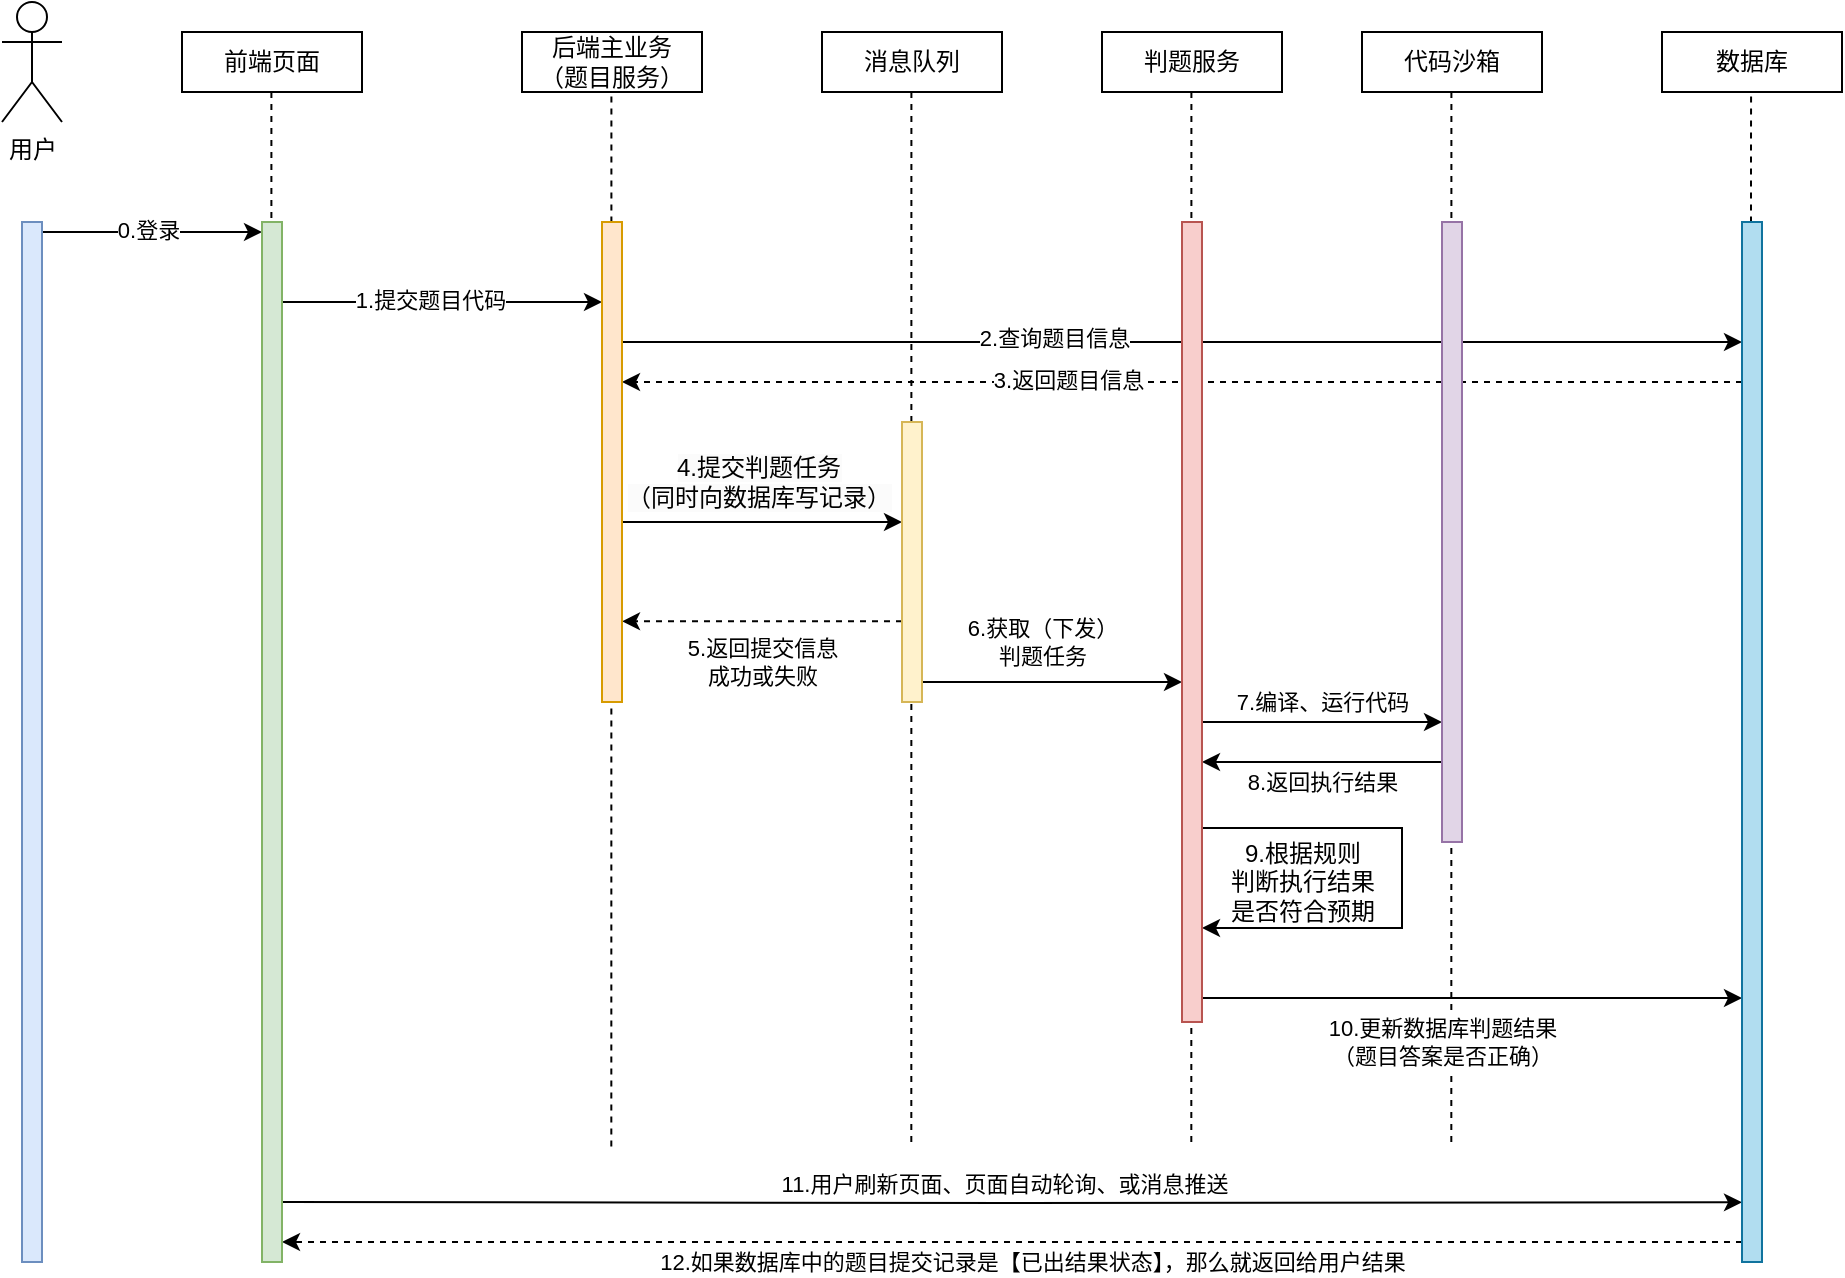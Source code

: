 <mxfile version="24.0.7" type="github">
  <diagram name="第 1 页" id="EY5KzfakaHnBk4moI6Yx">
    <mxGraphModel dx="1500" dy="987" grid="0" gridSize="10" guides="1" tooltips="1" connect="1" arrows="1" fold="1" page="1" pageScale="1" pageWidth="1169" pageHeight="1654" math="0" shadow="0">
      <root>
        <mxCell id="0" />
        <mxCell id="1" parent="0" />
        <mxCell id="u00BfdAlMvxKiHArcJW5-75" style="edgeStyle=orthogonalEdgeStyle;rounded=0;orthogonalLoop=1;jettySize=auto;html=1;exitX=0.5;exitY=1;exitDx=0;exitDy=0;endArrow=none;endFill=0;dashed=1;" edge="1" parent="1">
          <mxGeometry relative="1" as="geometry">
            <mxPoint x="954.5" y="582.772" as="targetPoint" />
            <mxPoint x="954.54" y="57.22" as="sourcePoint" />
            <Array as="points">
              <mxPoint x="954.81" y="82.22" />
              <mxPoint x="954.81" y="82.22" />
            </Array>
          </mxGeometry>
        </mxCell>
        <mxCell id="u00BfdAlMvxKiHArcJW5-74" style="edgeStyle=orthogonalEdgeStyle;rounded=0;orthogonalLoop=1;jettySize=auto;html=1;exitX=0.5;exitY=1;exitDx=0;exitDy=0;endArrow=none;endFill=0;dashed=1;" edge="1" parent="1">
          <mxGeometry relative="1" as="geometry">
            <mxPoint x="214.66" y="580.552" as="targetPoint" />
            <mxPoint x="214.7" y="55" as="sourcePoint" />
            <Array as="points">
              <mxPoint x="214.97" y="80" />
              <mxPoint x="214.97" y="80" />
            </Array>
          </mxGeometry>
        </mxCell>
        <mxCell id="u00BfdAlMvxKiHArcJW5-73" style="edgeStyle=orthogonalEdgeStyle;rounded=0;orthogonalLoop=1;jettySize=auto;html=1;exitX=0.5;exitY=1;exitDx=0;exitDy=0;endArrow=none;endFill=0;dashed=1;" edge="1" parent="1">
          <mxGeometry relative="1" as="geometry">
            <mxPoint x="804.66" y="580.552" as="targetPoint" />
            <mxPoint x="804.7" y="55" as="sourcePoint" />
            <Array as="points">
              <mxPoint x="804.97" y="80" />
              <mxPoint x="804.97" y="80" />
            </Array>
          </mxGeometry>
        </mxCell>
        <mxCell id="u00BfdAlMvxKiHArcJW5-72" style="edgeStyle=orthogonalEdgeStyle;rounded=0;orthogonalLoop=1;jettySize=auto;html=1;exitX=0.5;exitY=1;exitDx=0;exitDy=0;endArrow=none;endFill=0;dashed=1;" edge="1" parent="1">
          <mxGeometry relative="1" as="geometry">
            <mxPoint x="674.66" y="580.552" as="targetPoint" />
            <mxPoint x="674.7" y="55" as="sourcePoint" />
            <Array as="points">
              <mxPoint x="674.97" y="80" />
              <mxPoint x="674.97" y="80" />
            </Array>
          </mxGeometry>
        </mxCell>
        <mxCell id="u00BfdAlMvxKiHArcJW5-71" style="edgeStyle=orthogonalEdgeStyle;rounded=0;orthogonalLoop=1;jettySize=auto;html=1;exitX=0.5;exitY=1;exitDx=0;exitDy=0;endArrow=none;endFill=0;dashed=1;" edge="1" parent="1">
          <mxGeometry relative="1" as="geometry">
            <mxPoint x="534.66" y="580.552" as="targetPoint" />
            <mxPoint x="534.7" y="55" as="sourcePoint" />
            <Array as="points">
              <mxPoint x="534.97" y="80" />
              <mxPoint x="534.97" y="80" />
            </Array>
          </mxGeometry>
        </mxCell>
        <mxCell id="u00BfdAlMvxKiHArcJW5-70" style="edgeStyle=orthogonalEdgeStyle;rounded=0;orthogonalLoop=1;jettySize=auto;html=1;exitX=0.5;exitY=1;exitDx=0;exitDy=0;endArrow=none;endFill=0;dashed=1;" edge="1" parent="1">
          <mxGeometry relative="1" as="geometry">
            <mxPoint x="384.66" y="582.772" as="targetPoint" />
            <mxPoint x="384.7" y="57.22" as="sourcePoint" />
            <Array as="points">
              <mxPoint x="384.97" y="82.22" />
              <mxPoint x="384.97" y="82.22" />
            </Array>
          </mxGeometry>
        </mxCell>
        <mxCell id="u00BfdAlMvxKiHArcJW5-4" value="用户" style="shape=umlActor;verticalLabelPosition=bottom;verticalAlign=top;html=1;" vertex="1" parent="1">
          <mxGeometry x="80" y="10" width="30" height="60" as="geometry" />
        </mxCell>
        <mxCell id="u00BfdAlMvxKiHArcJW5-8" value="前端页面" style="html=1;whiteSpace=wrap;" vertex="1" parent="1">
          <mxGeometry x="170" y="25" width="90" height="30" as="geometry" />
        </mxCell>
        <mxCell id="u00BfdAlMvxKiHArcJW5-9" value="后端主业务&lt;br&gt;（题目服务）" style="html=1;whiteSpace=wrap;" vertex="1" parent="1">
          <mxGeometry x="340" y="25" width="90" height="30" as="geometry" />
        </mxCell>
        <mxCell id="u00BfdAlMvxKiHArcJW5-10" value="消息队列" style="html=1;whiteSpace=wrap;" vertex="1" parent="1">
          <mxGeometry x="490" y="25" width="90" height="30" as="geometry" />
        </mxCell>
        <mxCell id="u00BfdAlMvxKiHArcJW5-11" value="判题服务" style="html=1;whiteSpace=wrap;" vertex="1" parent="1">
          <mxGeometry x="630" y="25" width="90" height="30" as="geometry" />
        </mxCell>
        <mxCell id="u00BfdAlMvxKiHArcJW5-12" value="代码沙箱" style="html=1;whiteSpace=wrap;" vertex="1" parent="1">
          <mxGeometry x="760" y="25" width="90" height="30" as="geometry" />
        </mxCell>
        <mxCell id="u00BfdAlMvxKiHArcJW5-13" value="数据库" style="html=1;whiteSpace=wrap;" vertex="1" parent="1">
          <mxGeometry x="910" y="25" width="90" height="30" as="geometry" />
        </mxCell>
        <mxCell id="u00BfdAlMvxKiHArcJW5-20" style="edgeStyle=orthogonalEdgeStyle;rounded=0;orthogonalLoop=1;jettySize=auto;html=1;curved=0;exitX=1;exitY=0;exitDx=0;exitDy=5;exitPerimeter=0;entryX=0;entryY=0;entryDx=0;entryDy=5;entryPerimeter=0;" edge="1" parent="1" source="u00BfdAlMvxKiHArcJW5-1" target="u00BfdAlMvxKiHArcJW5-14">
          <mxGeometry relative="1" as="geometry" />
        </mxCell>
        <mxCell id="u00BfdAlMvxKiHArcJW5-21" value="0.登录" style="edgeLabel;html=1;align=center;verticalAlign=middle;resizable=0;points=[];" vertex="1" connectable="0" parent="u00BfdAlMvxKiHArcJW5-20">
          <mxGeometry x="-0.05" y="1" relative="1" as="geometry">
            <mxPoint as="offset" />
          </mxGeometry>
        </mxCell>
        <mxCell id="u00BfdAlMvxKiHArcJW5-22" style="rounded=0;orthogonalLoop=1;jettySize=auto;html=1;" edge="1" parent="1" source="u00BfdAlMvxKiHArcJW5-14">
          <mxGeometry relative="1" as="geometry">
            <mxPoint x="230" y="160" as="sourcePoint" />
            <mxPoint x="380" y="160" as="targetPoint" />
          </mxGeometry>
        </mxCell>
        <mxCell id="u00BfdAlMvxKiHArcJW5-26" value="1.提交题目代码" style="edgeLabel;html=1;align=center;verticalAlign=middle;resizable=0;points=[];" vertex="1" connectable="0" parent="u00BfdAlMvxKiHArcJW5-22">
          <mxGeometry x="-0.079" y="1" relative="1" as="geometry">
            <mxPoint as="offset" />
          </mxGeometry>
        </mxCell>
        <mxCell id="u00BfdAlMvxKiHArcJW5-27" style="edgeStyle=orthogonalEdgeStyle;rounded=0;orthogonalLoop=1;jettySize=auto;html=1;curved=0;exitX=1;exitY=0;exitDx=0;exitDy=5;exitPerimeter=0;entryX=0;entryY=0;entryDx=0;entryDy=5;entryPerimeter=0;" edge="1" parent="1">
          <mxGeometry relative="1" as="geometry">
            <mxPoint x="390" y="180" as="sourcePoint" />
            <mxPoint x="950" y="180" as="targetPoint" />
          </mxGeometry>
        </mxCell>
        <mxCell id="u00BfdAlMvxKiHArcJW5-29" value="2.查询题目信息" style="edgeLabel;html=1;align=center;verticalAlign=middle;resizable=0;points=[];" vertex="1" connectable="0" parent="u00BfdAlMvxKiHArcJW5-27">
          <mxGeometry x="-0.228" y="2" relative="1" as="geometry">
            <mxPoint as="offset" />
          </mxGeometry>
        </mxCell>
        <mxCell id="u00BfdAlMvxKiHArcJW5-32" style="edgeStyle=orthogonalEdgeStyle;rounded=0;orthogonalLoop=1;jettySize=auto;html=1;curved=0;exitX=0;exitY=0;exitDx=0;exitDy=5;exitPerimeter=0;entryX=1;entryY=0;entryDx=0;entryDy=5;entryPerimeter=0;dashed=1;" edge="1" parent="1">
          <mxGeometry relative="1" as="geometry">
            <mxPoint x="950" y="200" as="sourcePoint" />
            <mxPoint x="390" y="200" as="targetPoint" />
          </mxGeometry>
        </mxCell>
        <mxCell id="u00BfdAlMvxKiHArcJW5-33" value="3.返回题目信息" style="edgeLabel;html=1;align=center;verticalAlign=middle;resizable=0;points=[];" vertex="1" connectable="0" parent="u00BfdAlMvxKiHArcJW5-32">
          <mxGeometry x="0.206" y="-1" relative="1" as="geometry">
            <mxPoint as="offset" />
          </mxGeometry>
        </mxCell>
        <mxCell id="u00BfdAlMvxKiHArcJW5-35" style="edgeStyle=orthogonalEdgeStyle;rounded=0;orthogonalLoop=1;jettySize=auto;html=1;curved=0;exitX=1;exitY=0;exitDx=0;exitDy=5;exitPerimeter=0;entryX=0;entryY=0;entryDx=0;entryDy=5;entryPerimeter=0;" edge="1" parent="1">
          <mxGeometry relative="1" as="geometry">
            <mxPoint x="390" y="270" as="sourcePoint" />
            <mxPoint x="530" y="270" as="targetPoint" />
          </mxGeometry>
        </mxCell>
        <mxCell id="u00BfdAlMvxKiHArcJW5-41" value="&lt;span style=&quot;font-size: 12px; background-color: rgb(251, 251, 251);&quot;&gt;4.提交判题任务&lt;/span&gt;&lt;br style=&quot;font-size: 12px; background-color: rgb(251, 251, 251);&quot;&gt;&lt;span style=&quot;font-size: 12px; background-color: rgb(251, 251, 251);&quot;&gt;（同时向数据库写记录）&lt;/span&gt;" style="edgeLabel;html=1;align=center;verticalAlign=middle;resizable=0;points=[];" vertex="1" connectable="0" parent="u00BfdAlMvxKiHArcJW5-35">
          <mxGeometry x="-0.032" relative="1" as="geometry">
            <mxPoint y="-20" as="offset" />
          </mxGeometry>
        </mxCell>
        <mxCell id="u00BfdAlMvxKiHArcJW5-39" style="edgeStyle=orthogonalEdgeStyle;rounded=0;orthogonalLoop=1;jettySize=auto;html=1;curved=0;exitX=0;exitY=0;exitDx=0;exitDy=5;exitPerimeter=0;entryX=1;entryY=0;entryDx=0;entryDy=5;entryPerimeter=0;dashed=1;" edge="1" parent="1">
          <mxGeometry relative="1" as="geometry">
            <mxPoint x="530" y="319.66" as="sourcePoint" />
            <mxPoint x="390" y="319.66" as="targetPoint" />
          </mxGeometry>
        </mxCell>
        <mxCell id="u00BfdAlMvxKiHArcJW5-40" value="5.返回提交信息&lt;div&gt;成功或失败&lt;/div&gt;" style="edgeLabel;html=1;align=center;verticalAlign=middle;resizable=0;points=[];" vertex="1" connectable="0" parent="u00BfdAlMvxKiHArcJW5-39">
          <mxGeometry x="0.268" relative="1" as="geometry">
            <mxPoint x="19" y="20" as="offset" />
          </mxGeometry>
        </mxCell>
        <mxCell id="u00BfdAlMvxKiHArcJW5-43" style="edgeStyle=orthogonalEdgeStyle;rounded=0;orthogonalLoop=1;jettySize=auto;html=1;curved=0;exitX=1;exitY=0;exitDx=0;exitDy=5;exitPerimeter=0;entryX=0;entryY=0;entryDx=0;entryDy=5;entryPerimeter=0;" edge="1" parent="1">
          <mxGeometry relative="1" as="geometry">
            <mxPoint x="540" y="350" as="sourcePoint" />
            <mxPoint x="670" y="350" as="targetPoint" />
          </mxGeometry>
        </mxCell>
        <mxCell id="u00BfdAlMvxKiHArcJW5-44" value="6.获取（下发）&lt;div&gt;判题任务&lt;br&gt;&lt;/div&gt;" style="edgeLabel;html=1;align=center;verticalAlign=middle;resizable=0;points=[];" vertex="1" connectable="0" parent="u00BfdAlMvxKiHArcJW5-43">
          <mxGeometry x="-0.174" y="1" relative="1" as="geometry">
            <mxPoint x="6" y="-19" as="offset" />
          </mxGeometry>
        </mxCell>
        <mxCell id="u00BfdAlMvxKiHArcJW5-46" style="edgeStyle=orthogonalEdgeStyle;rounded=0;orthogonalLoop=1;jettySize=auto;html=1;curved=0;exitX=1;exitY=0;exitDx=0;exitDy=5;exitPerimeter=0;entryX=0;entryY=0;entryDx=0;entryDy=5;entryPerimeter=0;" edge="1" parent="1">
          <mxGeometry relative="1" as="geometry">
            <mxPoint x="680" y="370" as="sourcePoint" />
            <mxPoint x="800" y="370" as="targetPoint" />
          </mxGeometry>
        </mxCell>
        <mxCell id="u00BfdAlMvxKiHArcJW5-47" value="7.编译、运行代码" style="edgeLabel;html=1;align=center;verticalAlign=middle;resizable=0;points=[];" vertex="1" connectable="0" parent="u00BfdAlMvxKiHArcJW5-46">
          <mxGeometry x="-0.359" relative="1" as="geometry">
            <mxPoint x="21" y="-10" as="offset" />
          </mxGeometry>
        </mxCell>
        <mxCell id="u00BfdAlMvxKiHArcJW5-49" style="edgeStyle=orthogonalEdgeStyle;rounded=0;orthogonalLoop=1;jettySize=auto;html=1;curved=0;exitX=0;exitY=0;exitDx=0;exitDy=5;exitPerimeter=0;entryX=1;entryY=0;entryDx=0;entryDy=5;entryPerimeter=0;" edge="1" parent="1">
          <mxGeometry relative="1" as="geometry">
            <mxPoint x="800" y="390" as="sourcePoint" />
            <mxPoint x="680" y="390" as="targetPoint" />
          </mxGeometry>
        </mxCell>
        <mxCell id="u00BfdAlMvxKiHArcJW5-50" value="8.返回执行结果" style="edgeLabel;html=1;align=center;verticalAlign=middle;resizable=0;points=[];" vertex="1" connectable="0" parent="u00BfdAlMvxKiHArcJW5-49">
          <mxGeometry x="0.313" y="-3" relative="1" as="geometry">
            <mxPoint x="19" y="13" as="offset" />
          </mxGeometry>
        </mxCell>
        <mxCell id="u00BfdAlMvxKiHArcJW5-55" style="edgeStyle=orthogonalEdgeStyle;rounded=0;orthogonalLoop=1;jettySize=auto;html=1;curved=0;" edge="1" parent="1">
          <mxGeometry relative="1" as="geometry">
            <mxPoint x="680" y="423" as="sourcePoint" />
            <mxPoint x="680" y="473" as="targetPoint" />
            <Array as="points">
              <mxPoint x="780" y="423" />
              <mxPoint x="780" y="473" />
            </Array>
          </mxGeometry>
        </mxCell>
        <mxCell id="u00BfdAlMvxKiHArcJW5-56" value="9.根据规则&lt;div&gt;判断执行结果&lt;/div&gt;&lt;div&gt;是否符合预期&lt;/div&gt;" style="text;html=1;align=center;verticalAlign=middle;resizable=0;points=[];autosize=1;strokeColor=none;fillColor=none;" vertex="1" parent="1">
          <mxGeometry x="680" y="420" width="100" height="60" as="geometry" />
        </mxCell>
        <mxCell id="u00BfdAlMvxKiHArcJW5-57" style="edgeStyle=orthogonalEdgeStyle;rounded=0;orthogonalLoop=1;jettySize=auto;html=1;curved=0;exitX=1;exitY=1;exitDx=0;exitDy=-5;exitPerimeter=0;entryX=0;entryY=1;entryDx=0;entryDy=-5;entryPerimeter=0;" edge="1" parent="1">
          <mxGeometry relative="1" as="geometry">
            <mxPoint x="680" y="508" as="sourcePoint" />
            <mxPoint x="950" y="508" as="targetPoint" />
          </mxGeometry>
        </mxCell>
        <mxCell id="u00BfdAlMvxKiHArcJW5-59" value="10.更新数据库判题结果&lt;div&gt;（题目答案是否正确）&lt;/div&gt;" style="edgeLabel;html=1;align=center;verticalAlign=middle;resizable=0;points=[];" vertex="1" connectable="0" parent="u00BfdAlMvxKiHArcJW5-57">
          <mxGeometry x="-0.429" relative="1" as="geometry">
            <mxPoint x="43" y="22" as="offset" />
          </mxGeometry>
        </mxCell>
        <mxCell id="u00BfdAlMvxKiHArcJW5-63" style="edgeStyle=orthogonalEdgeStyle;rounded=0;orthogonalLoop=1;jettySize=auto;html=1;curved=0;exitX=1;exitY=1;exitDx=0;exitDy=-5;exitPerimeter=0;" edge="1" parent="1">
          <mxGeometry relative="1" as="geometry">
            <mxPoint x="950" y="610.172" as="targetPoint" />
            <mxPoint x="220" y="610" as="sourcePoint" />
          </mxGeometry>
        </mxCell>
        <mxCell id="u00BfdAlMvxKiHArcJW5-65" value="11.用户刷新页面、页面自动轮询、或消息推送" style="edgeLabel;html=1;align=center;verticalAlign=middle;resizable=0;points=[];" vertex="1" connectable="0" parent="u00BfdAlMvxKiHArcJW5-63">
          <mxGeometry x="-0.014" relative="1" as="geometry">
            <mxPoint x="1" y="-10" as="offset" />
          </mxGeometry>
        </mxCell>
        <mxCell id="u00BfdAlMvxKiHArcJW5-64" style="edgeStyle=orthogonalEdgeStyle;rounded=0;orthogonalLoop=1;jettySize=auto;html=1;curved=0;exitX=0;exitY=1;exitDx=0;exitDy=-5;exitPerimeter=0;entryX=1;entryY=1;entryDx=0;entryDy=-5;entryPerimeter=0;dashed=1;" edge="1" parent="1">
          <mxGeometry relative="1" as="geometry">
            <mxPoint x="950" y="630" as="sourcePoint" />
            <mxPoint x="220" y="630" as="targetPoint" />
          </mxGeometry>
        </mxCell>
        <mxCell id="u00BfdAlMvxKiHArcJW5-66" value="12.如果数据库中的题目提交记录是【已出结果状态】，那么就返回给用户结果" style="edgeLabel;html=1;align=center;verticalAlign=middle;resizable=0;points=[];" vertex="1" connectable="0" parent="u00BfdAlMvxKiHArcJW5-64">
          <mxGeometry x="-0.028" y="-2" relative="1" as="geometry">
            <mxPoint y="12" as="offset" />
          </mxGeometry>
        </mxCell>
        <mxCell id="u00BfdAlMvxKiHArcJW5-1" value="" style="html=1;points=[[0,0,0,0,5],[0,1,0,0,-5],[1,0,0,0,5],[1,1,0,0,-5]];perimeter=orthogonalPerimeter;outlineConnect=0;targetShapes=umlLifeline;portConstraint=eastwest;newEdgeStyle={&quot;curved&quot;:0,&quot;rounded&quot;:0};fillColor=#dae8fc;strokeColor=#6c8ebf;" vertex="1" parent="1">
          <mxGeometry x="90" y="120" width="10" height="520" as="geometry" />
        </mxCell>
        <mxCell id="u00BfdAlMvxKiHArcJW5-14" value="" style="html=1;points=[[0,0,0,0,5],[0,1,0,0,-5],[1,0,0,0,5],[1,1,0,0,-5]];perimeter=orthogonalPerimeter;outlineConnect=0;targetShapes=umlLifeline;portConstraint=eastwest;newEdgeStyle={&quot;curved&quot;:0,&quot;rounded&quot;:0};fillColor=#d5e8d4;strokeColor=#82b366;" vertex="1" parent="1">
          <mxGeometry x="210" y="120" width="10" height="520" as="geometry" />
        </mxCell>
        <mxCell id="u00BfdAlMvxKiHArcJW5-15" value="" style="html=1;points=[[0,0,0,0,5],[0,1,0,0,-5],[1,0,0,0,5],[1,1,0,0,-5]];perimeter=orthogonalPerimeter;outlineConnect=0;targetShapes=umlLifeline;portConstraint=eastwest;newEdgeStyle={&quot;curved&quot;:0,&quot;rounded&quot;:0};fillColor=#ffe6cc;strokeColor=#d79b00;" vertex="1" parent="1">
          <mxGeometry x="380" y="120" width="10" height="240" as="geometry" />
        </mxCell>
        <mxCell id="u00BfdAlMvxKiHArcJW5-16" value="" style="html=1;points=[[0,0,0,0,5],[0,1,0,0,-5],[1,0,0,0,5],[1,1,0,0,-5]];perimeter=orthogonalPerimeter;outlineConnect=0;targetShapes=umlLifeline;portConstraint=eastwest;newEdgeStyle={&quot;curved&quot;:0,&quot;rounded&quot;:0};fillColor=#fff2cc;strokeColor=#d6b656;" vertex="1" parent="1">
          <mxGeometry x="530" y="220" width="10" height="140" as="geometry" />
        </mxCell>
        <mxCell id="u00BfdAlMvxKiHArcJW5-17" value="" style="html=1;points=[[0,0,0,0,5],[0,1,0,0,-5],[1,0,0,0,5],[1,1,0,0,-5]];perimeter=orthogonalPerimeter;outlineConnect=0;targetShapes=umlLifeline;portConstraint=eastwest;newEdgeStyle={&quot;curved&quot;:0,&quot;rounded&quot;:0};fillColor=#f8cecc;strokeColor=#b85450;" vertex="1" parent="1">
          <mxGeometry x="670" y="120" width="10" height="400" as="geometry" />
        </mxCell>
        <mxCell id="u00BfdAlMvxKiHArcJW5-18" value="" style="html=1;points=[[0,0,0,0,5],[0,1,0,0,-5],[1,0,0,0,5],[1,1,0,0,-5]];perimeter=orthogonalPerimeter;outlineConnect=0;targetShapes=umlLifeline;portConstraint=eastwest;newEdgeStyle={&quot;curved&quot;:0,&quot;rounded&quot;:0};fillColor=#e1d5e7;strokeColor=#9673a6;" vertex="1" parent="1">
          <mxGeometry x="800" y="120" width="10" height="310" as="geometry" />
        </mxCell>
        <mxCell id="u00BfdAlMvxKiHArcJW5-19" value="" style="html=1;points=[[0,0,0,0,5],[0,1,0,0,-5],[1,0,0,0,5],[1,1,0,0,-5]];perimeter=orthogonalPerimeter;outlineConnect=0;targetShapes=umlLifeline;portConstraint=eastwest;newEdgeStyle={&quot;curved&quot;:0,&quot;rounded&quot;:0};fillColor=#b1ddf0;strokeColor=#10739e;" vertex="1" parent="1">
          <mxGeometry x="950" y="120" width="10" height="520" as="geometry" />
        </mxCell>
      </root>
    </mxGraphModel>
  </diagram>
</mxfile>
